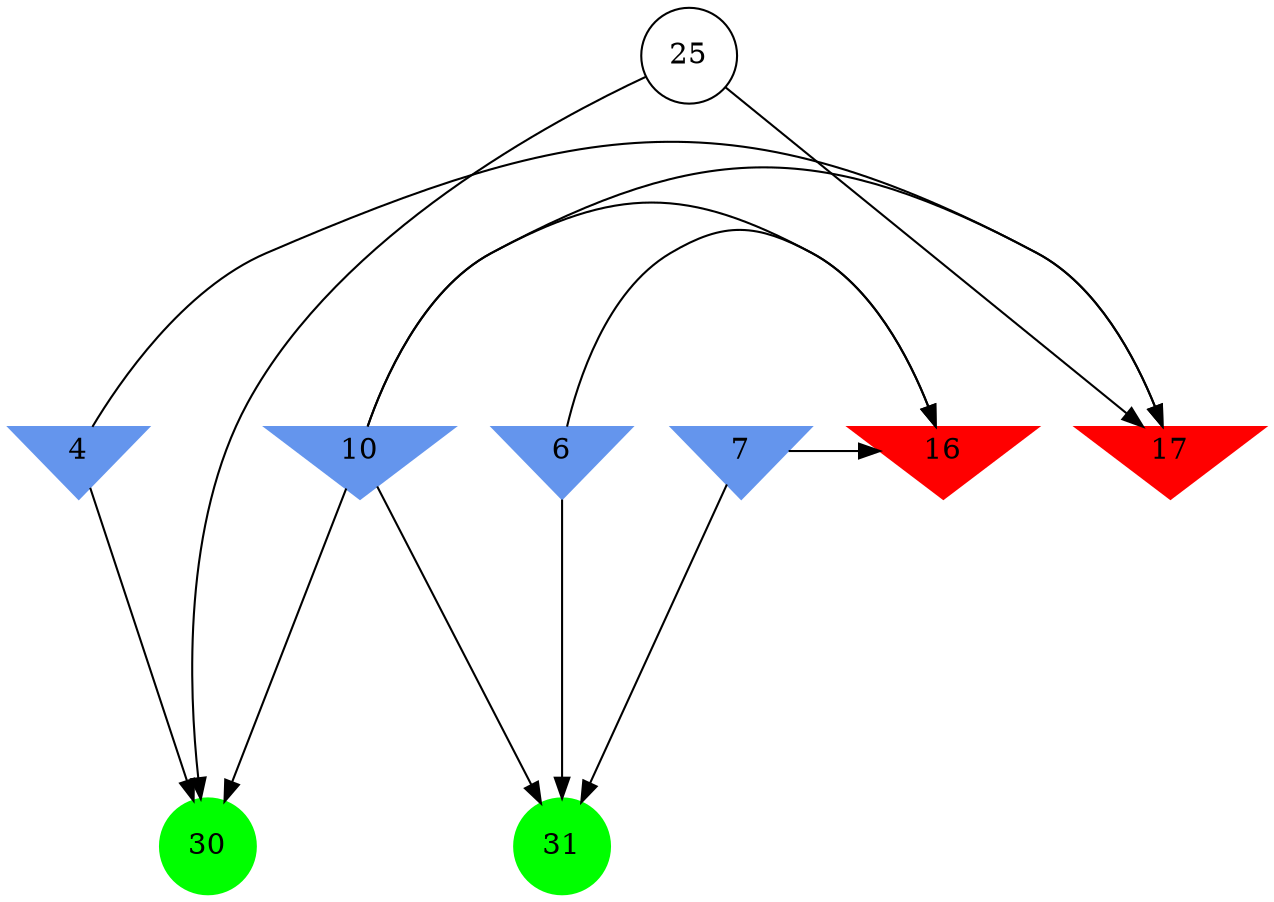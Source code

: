 digraph brain {
	ranksep=2.0;
	4 [shape=invtriangle,style=filled,color=cornflowerblue];
	6 [shape=invtriangle,style=filled,color=cornflowerblue];
	7 [shape=invtriangle,style=filled,color=cornflowerblue];
	10 [shape=invtriangle,style=filled,color=cornflowerblue];
	16 [shape=invtriangle,style=filled,color=red];
	17 [shape=invtriangle,style=filled,color=red];
	25 [shape=circle,color=black];
	30 [shape=circle,style=filled,color=green];
	31 [shape=circle,style=filled,color=green];
	10	->	30;
	10	->	17;
	4	->	30;
	4	->	17;
	25	->	30;
	25	->	17;
	10	->	31;
	10	->	16;
	7	->	31;
	7	->	16;
	6	->	31;
	6	->	16;
	{ rank=same; 4; 6; 7; 10; 16; 17; }
	{ rank=same; 25; }
	{ rank=same; 30; 31; }
}
